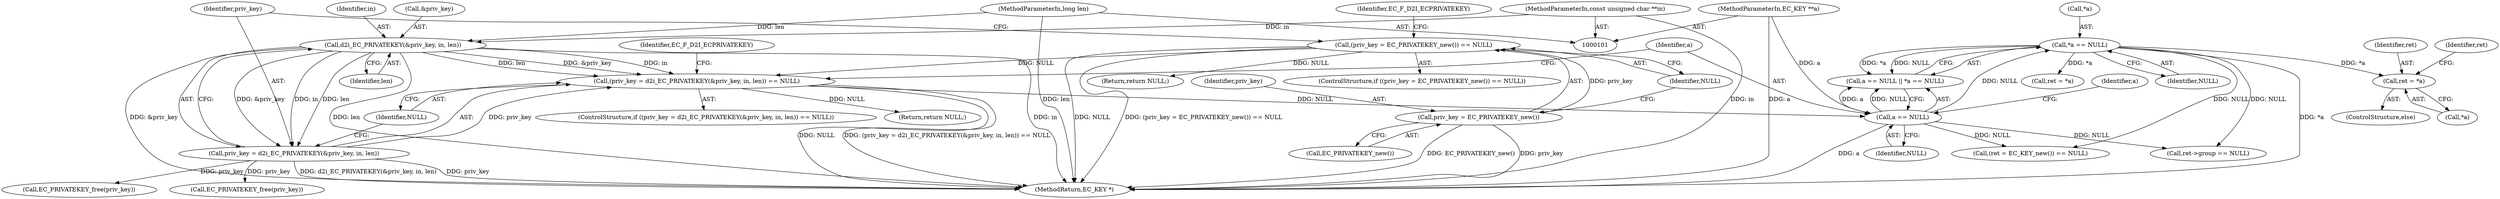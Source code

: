 digraph "0_openssl_1b4a8df38fc9ab3c089ca5765075ee53ec5bd66a@pointer" {
"1000176" [label="(Call,ret = *a)"];
"1000153" [label="(Call,*a == NULL)"];
"1000150" [label="(Call,a == NULL)"];
"1000102" [label="(MethodParameterIn,EC_KEY **a)"];
"1000131" [label="(Call,(priv_key = d2i_EC_PRIVATEKEY(&priv_key, in, len)) == NULL)"];
"1000132" [label="(Call,priv_key = d2i_EC_PRIVATEKEY(&priv_key, in, len))"];
"1000134" [label="(Call,d2i_EC_PRIVATEKEY(&priv_key, in, len))"];
"1000103" [label="(MethodParameterIn,const unsigned char **in)"];
"1000104" [label="(MethodParameterIn,long len)"];
"1000119" [label="(Call,(priv_key = EC_PRIVATEKEY_new()) == NULL)"];
"1000120" [label="(Call,priv_key = EC_PRIVATEKEY_new())"];
"1000121" [label="(Identifier,priv_key)"];
"1000138" [label="(Identifier,len)"];
"1000206" [label="(Call,ret->group == NULL)"];
"1000104" [label="(MethodParameterIn,long len)"];
"1000153" [label="(Call,*a == NULL)"];
"1000126" [label="(Identifier,EC_F_D2I_ECPRIVATEKEY)"];
"1000151" [label="(Identifier,a)"];
"1000352" [label="(MethodReturn,EC_KEY *)"];
"1000178" [label="(Call,*a)"];
"1000132" [label="(Call,priv_key = d2i_EC_PRIVATEKEY(&priv_key, in, len))"];
"1000177" [label="(Identifier,ret)"];
"1000130" [label="(ControlStructure,if ((priv_key = d2i_EC_PRIVATEKEY(&priv_key, in, len)) == NULL))"];
"1000103" [label="(MethodParameterIn,const unsigned char **in)"];
"1000146" [label="(Return,return NULL;)"];
"1000180" [label="(Call,ret = *a)"];
"1000122" [label="(Call,EC_PRIVATEKEY_new())"];
"1000175" [label="(ControlStructure,else)"];
"1000131" [label="(Call,(priv_key = d2i_EC_PRIVATEKEY(&priv_key, in, len)) == NULL)"];
"1000176" [label="(Call,ret = *a)"];
"1000137" [label="(Identifier,in)"];
"1000135" [label="(Call,&priv_key)"];
"1000118" [label="(ControlStructure,if ((priv_key = EC_PRIVATEKEY_new()) == NULL))"];
"1000150" [label="(Call,a == NULL)"];
"1000156" [label="(Identifier,NULL)"];
"1000102" [label="(MethodParameterIn,EC_KEY **a)"];
"1000133" [label="(Identifier,priv_key)"];
"1000181" [label="(Identifier,ret)"];
"1000149" [label="(Call,a == NULL || *a == NULL)"];
"1000119" [label="(Call,(priv_key = EC_PRIVATEKEY_new()) == NULL)"];
"1000144" [label="(Call,EC_PRIVATEKEY_free(priv_key))"];
"1000159" [label="(Call,(ret = EC_KEY_new()) == NULL)"];
"1000139" [label="(Identifier,NULL)"];
"1000142" [label="(Identifier,EC_F_D2I_ECPRIVATEKEY)"];
"1000120" [label="(Call,priv_key = EC_PRIVATEKEY_new())"];
"1000154" [label="(Call,*a)"];
"1000155" [label="(Identifier,a)"];
"1000123" [label="(Identifier,NULL)"];
"1000152" [label="(Identifier,NULL)"];
"1000348" [label="(Call,EC_PRIVATEKEY_free(priv_key))"];
"1000128" [label="(Return,return NULL;)"];
"1000134" [label="(Call,d2i_EC_PRIVATEKEY(&priv_key, in, len))"];
"1000176" -> "1000175"  [label="AST: "];
"1000176" -> "1000178"  [label="CFG: "];
"1000177" -> "1000176"  [label="AST: "];
"1000178" -> "1000176"  [label="AST: "];
"1000181" -> "1000176"  [label="CFG: "];
"1000153" -> "1000176"  [label="DDG: *a"];
"1000153" -> "1000149"  [label="AST: "];
"1000153" -> "1000156"  [label="CFG: "];
"1000154" -> "1000153"  [label="AST: "];
"1000156" -> "1000153"  [label="AST: "];
"1000149" -> "1000153"  [label="CFG: "];
"1000153" -> "1000352"  [label="DDG: *a"];
"1000153" -> "1000149"  [label="DDG: *a"];
"1000153" -> "1000149"  [label="DDG: NULL"];
"1000150" -> "1000153"  [label="DDG: NULL"];
"1000153" -> "1000159"  [label="DDG: NULL"];
"1000153" -> "1000180"  [label="DDG: *a"];
"1000153" -> "1000206"  [label="DDG: NULL"];
"1000150" -> "1000149"  [label="AST: "];
"1000150" -> "1000152"  [label="CFG: "];
"1000151" -> "1000150"  [label="AST: "];
"1000152" -> "1000150"  [label="AST: "];
"1000155" -> "1000150"  [label="CFG: "];
"1000149" -> "1000150"  [label="CFG: "];
"1000150" -> "1000352"  [label="DDG: a"];
"1000150" -> "1000149"  [label="DDG: a"];
"1000150" -> "1000149"  [label="DDG: NULL"];
"1000102" -> "1000150"  [label="DDG: a"];
"1000131" -> "1000150"  [label="DDG: NULL"];
"1000150" -> "1000159"  [label="DDG: NULL"];
"1000150" -> "1000206"  [label="DDG: NULL"];
"1000102" -> "1000101"  [label="AST: "];
"1000102" -> "1000352"  [label="DDG: a"];
"1000131" -> "1000130"  [label="AST: "];
"1000131" -> "1000139"  [label="CFG: "];
"1000132" -> "1000131"  [label="AST: "];
"1000139" -> "1000131"  [label="AST: "];
"1000142" -> "1000131"  [label="CFG: "];
"1000151" -> "1000131"  [label="CFG: "];
"1000131" -> "1000352"  [label="DDG: NULL"];
"1000131" -> "1000352"  [label="DDG: (priv_key = d2i_EC_PRIVATEKEY(&priv_key, in, len)) == NULL"];
"1000132" -> "1000131"  [label="DDG: priv_key"];
"1000134" -> "1000131"  [label="DDG: &priv_key"];
"1000134" -> "1000131"  [label="DDG: in"];
"1000134" -> "1000131"  [label="DDG: len"];
"1000119" -> "1000131"  [label="DDG: NULL"];
"1000131" -> "1000146"  [label="DDG: NULL"];
"1000132" -> "1000134"  [label="CFG: "];
"1000133" -> "1000132"  [label="AST: "];
"1000134" -> "1000132"  [label="AST: "];
"1000139" -> "1000132"  [label="CFG: "];
"1000132" -> "1000352"  [label="DDG: d2i_EC_PRIVATEKEY(&priv_key, in, len)"];
"1000132" -> "1000352"  [label="DDG: priv_key"];
"1000134" -> "1000132"  [label="DDG: &priv_key"];
"1000134" -> "1000132"  [label="DDG: in"];
"1000134" -> "1000132"  [label="DDG: len"];
"1000132" -> "1000144"  [label="DDG: priv_key"];
"1000132" -> "1000348"  [label="DDG: priv_key"];
"1000134" -> "1000138"  [label="CFG: "];
"1000135" -> "1000134"  [label="AST: "];
"1000137" -> "1000134"  [label="AST: "];
"1000138" -> "1000134"  [label="AST: "];
"1000134" -> "1000352"  [label="DDG: &priv_key"];
"1000134" -> "1000352"  [label="DDG: len"];
"1000134" -> "1000352"  [label="DDG: in"];
"1000103" -> "1000134"  [label="DDG: in"];
"1000104" -> "1000134"  [label="DDG: len"];
"1000103" -> "1000101"  [label="AST: "];
"1000103" -> "1000352"  [label="DDG: in"];
"1000104" -> "1000101"  [label="AST: "];
"1000104" -> "1000352"  [label="DDG: len"];
"1000119" -> "1000118"  [label="AST: "];
"1000119" -> "1000123"  [label="CFG: "];
"1000120" -> "1000119"  [label="AST: "];
"1000123" -> "1000119"  [label="AST: "];
"1000126" -> "1000119"  [label="CFG: "];
"1000133" -> "1000119"  [label="CFG: "];
"1000119" -> "1000352"  [label="DDG: NULL"];
"1000119" -> "1000352"  [label="DDG: (priv_key = EC_PRIVATEKEY_new()) == NULL"];
"1000120" -> "1000119"  [label="DDG: priv_key"];
"1000119" -> "1000128"  [label="DDG: NULL"];
"1000120" -> "1000122"  [label="CFG: "];
"1000121" -> "1000120"  [label="AST: "];
"1000122" -> "1000120"  [label="AST: "];
"1000123" -> "1000120"  [label="CFG: "];
"1000120" -> "1000352"  [label="DDG: priv_key"];
"1000120" -> "1000352"  [label="DDG: EC_PRIVATEKEY_new()"];
}
